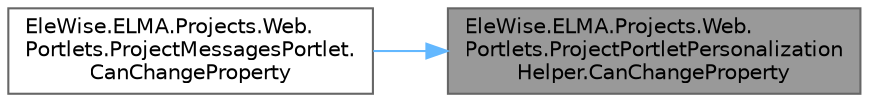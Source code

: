 digraph "EleWise.ELMA.Projects.Web.Portlets.ProjectPortletPersonalizationHelper.CanChangeProperty"
{
 // LATEX_PDF_SIZE
  bgcolor="transparent";
  edge [fontname=Helvetica,fontsize=10,labelfontname=Helvetica,labelfontsize=10];
  node [fontname=Helvetica,fontsize=10,shape=box,height=0.2,width=0.4];
  rankdir="RL";
  Node1 [id="Node000001",label="EleWise.ELMA.Projects.Web.\lPortlets.ProjectPortletPersonalization\lHelper.CanChangeProperty",height=0.2,width=0.4,color="gray40", fillcolor="grey60", style="filled", fontcolor="black",tooltip="Может ли редактировать указанное свойство."];
  Node1 -> Node2 [id="edge1_Node000001_Node000002",dir="back",color="steelblue1",style="solid",tooltip=" "];
  Node2 [id="Node000002",label="EleWise.ELMA.Projects.Web.\lPortlets.ProjectMessagesPortlet.\lCanChangeProperty",height=0.2,width=0.4,color="grey40", fillcolor="white", style="filled",URL="$class_ele_wise_1_1_e_l_m_a_1_1_projects_1_1_web_1_1_portlets_1_1_project_messages_portlet.html#af0517970da697603b1a58ee9086346d3",tooltip=" "];
}
